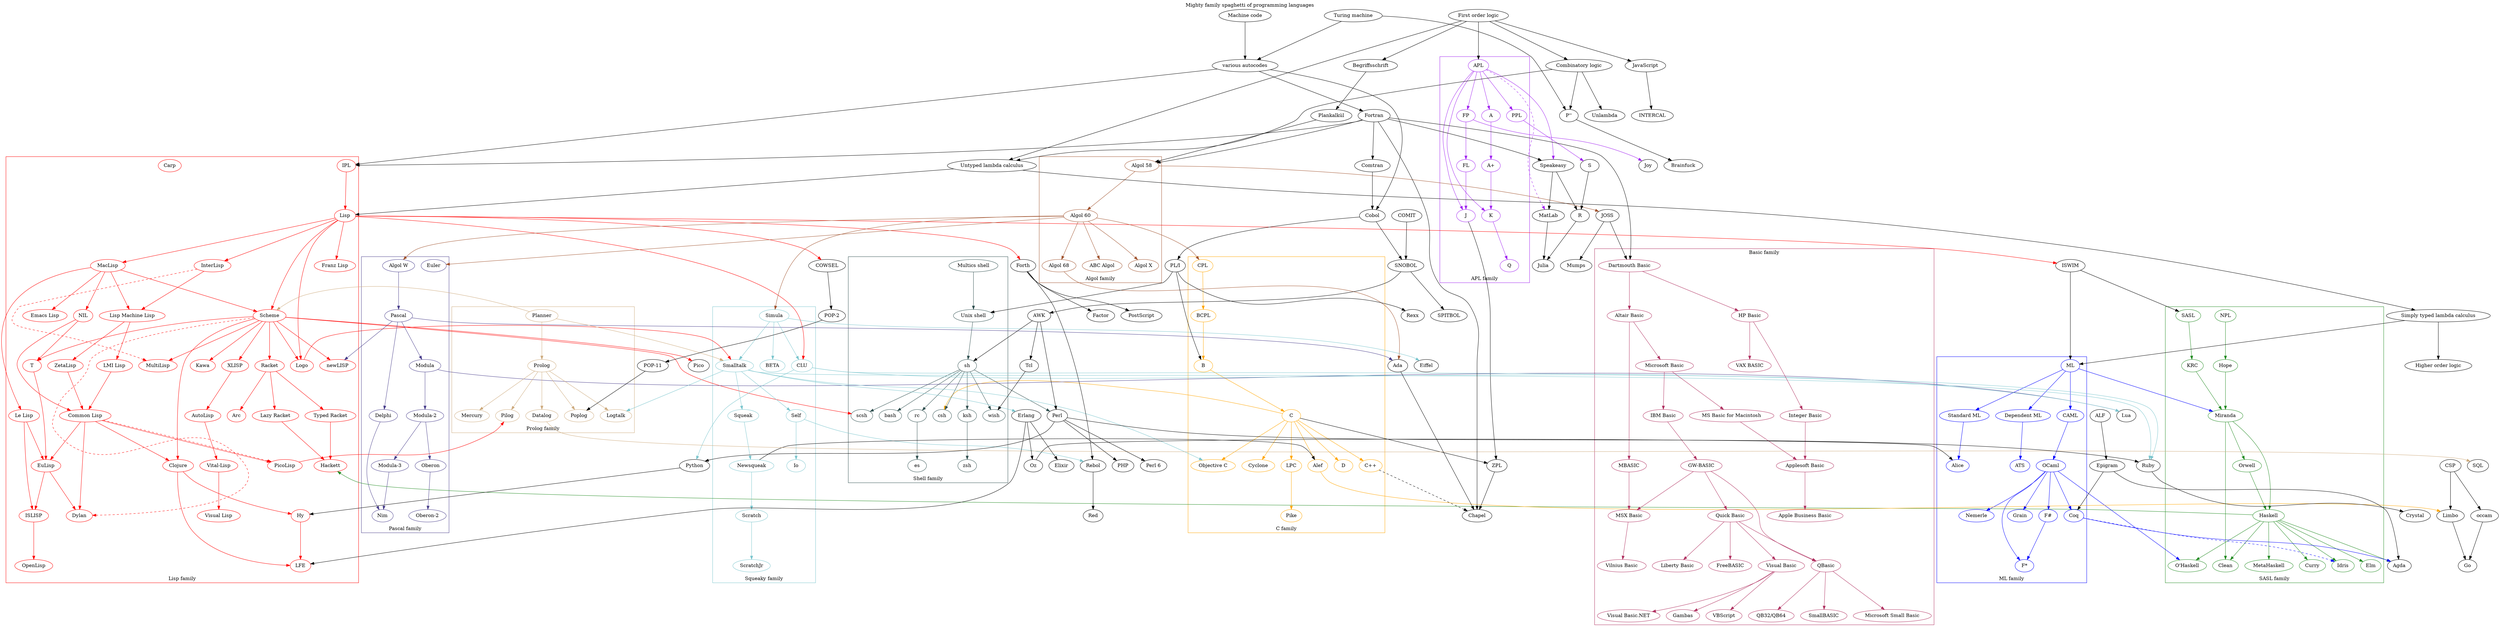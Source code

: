 # -*- graphviz-dot -*-
digraph FP
{
	graph[ranksep=1.5,
	      ratio="compress",
	      overlap=prism,
	      concentrate=true,
	      label="Mighty family spaghetti of programming languages",
	      labelloc=t];

	subgraph cluster_Lisps
	{
		edge[color=red constraint=true];
		node[color=red];
		graph[pencolor=red,
		      label="Lisp family",
		      labelloc=b];

		"IPL" -> "Lisp" -> "InterLisp" -> "Lisp Machine Lisp" -> "ZetaLisp" -> "Common Lisp";
		"Lisp" -> "MacLisp" -> "Lisp Machine Lisp" -> "LMI Lisp" -> "Common Lisp";
		"MacLisp" -> "Scheme" -> "MultiLisp";
		"Scheme" -> "XLISP" -> "AutoLisp" -> "Vital-Lisp" -> "Visual Lisp";
		"MacLisp" -> "Emacs Lisp";
		"MacLisp" -> "NIL" -> "Common Lisp" -> "Dylan";
		"NIL" -> "T";
		"Common Lisp" -> "Clojure" -> "LFE";
		"Scheme" -> "Clojure";
		"Lisp" -> "Logo";
		"Lisp" -> "Franz Lisp";
		"Lisp" -> "Scheme" -> "T";
		"Scheme" -> "Racket" -> "Arc";
		"Racket" -> "Typed Racket" -> "Hackett";
		"Racket" -> "Lazy Racket" -> "Hackett";
		"Scheme" -> "Kawa";
		"Clojure" -> "Hy" -> "LFE";
		"Scheme" -> "newLISP";
		"Scheme" -> "Logo";
		"Common Lisp" -> "PicoLisp";
		"MacLisp" -> "Le Lisp" -> "EuLisp";
		"Le Lisp" -> "ISLISP";
		"Common Lisp" -> "EuLisp" -> "Dylan";
		"T" -> "EuLisp" -> "ISLISP" -> "OpenLisp";
		"Carp";
	}

	subgraph cluster_SASLs
	{
		edge[color=forestgreen constraint=true];
		node[color=forestgreen];
		graph[pencolor=forestgreen,
		      label="SASL family",
		      labelloc=b];

		subgraph foo
		{
			graph[rank=same];

			"NPL";
			"SASL";
		}

		"NPL" -> "Hope" -> "Miranda";
		"SASL" -> "KRC";
		"KRC" -> "Miranda" -> "Clean";
		"Miranda" -> "Orwell" -> "Haskell" -> "MetaHaskell";
		"Miranda" -> "Haskell" -> "Clean";
		"Haskell" -> "Curry";
		"Haskell" -> "O'Haskell";
		"Haskell" -> "Idris";
		"Haskell" -> "Elm";
	}

	subgraph cluster_MLs
	{
		edge[color=blue constraint=true];
		node[color=blue];
		graph[pencolor=blue,
		      label="ML family",
		      labelloc=b];

		"ML" -> "Standard ML" -> "Alice";
		"ML" -> "Dependent ML" -> "ATS";
		"ML" -> "CAML" -> "OCaml" -> "F*";
		"OCaml" -> "F#" -> "F*";
		"OCaml" -> "Nemerle";
		"OCaml" -> "Coq";
		"OCaml" -> "Grain";
	}

	subgraph cluster_APLs
	{
		edge[color=purple constraint=true];
		node[color=purple];
		graph[pencolor=purple,
		      label="APL family",
		      labelloc=b];

		"APL" -> "PPL";
		"APL" -> "J";
		"APL" -> "K" -> "Q";
		"APL" -> "A" -> "A+" -> "K";
		"APL" -> "FP" -> "FL" -> "J";
	}

	subgraph cluster_ALGOLs
	{
		edge[color=sienna constraint=true];
		node[color=sienna];
		graph[pencolor=sienna,
		      label="Algol family",
		      labelloc=b];

		"Algol 58" -> "Algol 60";
		"Algol 60" -> "Algol 68";
		"Algol 60" -> "ABC Algol";
		"Algol 60" -> "Algol X";
	}

	subgraph cluster_Cs
	{
		edge[color=orange constraint=true];
		node[color=orange];
		graph[pencolor=orange,
		      label="C family",
		      labelloc=b];

		"CPL" -> "BCPL";
		"BCPL" -> "B";
		"B" -> "C" -> "D";
		"C" -> "C++";
		"C" -> "Cyclone";
		"C" -> "Objective C";
		"C" -> "Alef";
		"C" -> "LPC" -> "Pike";
	}

	subgraph cluster_Pascals
	{
		edge[color=darkslateblue constraint=true];
		node[color=darkslateblue];
		graph[pencolor=darkslateblue,
		      label="Pascal family",
		      labelloc=b];

		"Euler";
		"Algol W" -> "Pascal";
		"Pascal" -> "Delphi";
		"Pascal" -> "Modula";
		"Delphi" -> "Nim";
		"Modula" -> "Modula-2";
		"Modula-2" -> "Modula-3";
		"Modula-2" -> "Oberon";
		"Modula-3" -> "Nim";
		"Oberon" -> "Oberon-2";
	}

	subgraph cluster_shells
	{
		edge[color=darkslategrey constraint=true];
		node[color=darkslategrey];
		graph[pencolor=darkslategrey,
		      label="Shell family",
		      labelloc=b];

		"Multics shell" -> "Unix shell";
		"Unix shell" -> "sh" -> "bash";
		"sh" -> "rc" -> "es";
		"sh" -> "csh";
		"sh" -> "ksh" -> "zsh";
		"sh" -> "scsh";
		"sh" -> "wish";
	}

	subgraph cluster_Squeakies
	{
		edge[color=cadetblue3 constraint=true];
		node[color=cadetblue3];
		graph[pencolor=cadetblue3,
		      label="Squeaky family",
		      labelloc=b];

		"Simula" -> "BETA";
		"Simula" -> "Smalltalk";
		"Smalltalk" -> "Self";
		"Smalltalk" -> "Squeak";
		"Self" -> "Io";
		"Squeak" -> "Newsqueak";
		"Newsqueak" -> "Scratch";
		"Scratch" -> "ScratchJr"
		"Simula" -> "CLU";
	}

	subgraph cluster_Prolog
	{
		edge[color=burlywood3 constraint=true];
		node[color=burlywood3];
		graph[pencolor=burlywood3,
		      label="Prolog family",
		      clusterrank=local
		      labelloc=b];

		"Planner" -> "Prolog";
		"Prolog" -> "Datalog";
		"Prolog" -> "Logtalk";
		"Prolog" -> "Pilog";
		"Prolog" -> "Poplog";
		"Prolog" -> "Mercury";
	}

	subgraph cluster_Basic
	{
		edge[color=maroon constraint=true];
		node[color=maroon];
		graph[pencolor=maroon,
		      label="Basic family",
		      clusterrank=local];

		"Dartmouth Basic" -> "HP Basic" -> "Integer Basic" -> "Applesoft Basic";
		"HP Basic" -> "VAX BASIC";
		"Dartmouth Basic" -> "Altair Basic" -> "Microsoft Basic" -> "IBM Basic" -> "GW-BASIC";
		"Microsoft Basic" -> "MS Basic for Macintosh" -> "Applesoft Basic" -> "Apple Business Basic";
		"Altair Basic" -> "MBASIC" -> "MSX Basic";
		"GW-BASIC" -> "MSX Basic" -> "Vilnius Basic";
		"GW-BASIC" -> "Quick Basic" -> "Visual Basic" -> "Visual Basic.NET";
		"Visual Basic" -> "Gambas";
		"Visual Basic" -> "VBScript";
		"Quick Basic" -> "QBasic" -> "QB32/QB64";
		"QBasic" -> "SmallBASIC";
		"Quick Basic" -> "Liberty Basic";
		"Quick Basic" -> "FreeBASIC";
		"GW-BASIC" -> "QBasic" -> "Microsoft Small Basic";
	}

	"Datalog" -> "SQL"[color=burlywood3];
	"Planner" -> "Scheme"[color=burlywood3];
	"Planner" -> "Smalltalk"[color=burlywood3];

	"ISWIM" -> "ML";
	"ISWIM" -> "SASL";
	"Lisp" -> "CLU"[color=red]; 
	"Lisp" -> "ISWIM"[color=red];
	"Lisp" -> "COWSEL"[color=red];
	"Lisp" -> "Forth"[color=red];
	"Logo" -> "Smalltalk"[color=red];
	"Scheme" -> "Pico"[color=red];
	"Scheme" -> "scsh"[color=red];

	"Smalltalk" -> "Logtalk"[color=cadetblue3];
	"Smalltalk" -> "Erlang"[color=cadetblue3];
	"Smalltalk" -> "Objective C"[color=cadetblue3];
	"Smalltalk" -> "Ruby"[color=cadetblue3];
	"CLU" -> "Lua"[color=cadetblue3];
	"CLU" -> "Python"[color=cadetblue3];
	"CLU" -> "Ruby"[color=cadetblue3];
	"Simula" -> "Eiffel"[color=cadetblue3];
	"Self" -> "Rebol"[color=cadetblue3];

	"COWSEL" -> "POP-2" -> "POP-11" -> "Poplog";

	"PicoLisp" -> "Pilog"[color=red];

	"Algol 58" -> "JOSS"[color=sienna];
	"Algol 60" -> "Algol W"[color=sienna];
	"Algol 60" -> "Euler"[color=sienna];
	"Algol 60" -> "CPL"[color=sienna];
	"Algol 60" -> "Simula"[color=sienna];
	"Algol 68" -> "Ada"[color=sienna];

	"Ada" -> "Chapel";

	"JOSS" -> "Dartmouth Basic";
	"JOSS" -> "Mumps";
	"Fortran" -> "IPL";
	"Fortran" -> "Dartmouth Basic";
	"Fortran" -> "Chapel";
	"Fortran" -> "Speakeasy" -> "MatLab" -> "Julia";
	"Fortran" -> "Comtran" -> "Cobol" -> "PL/I" -> "Rexx";
	"PL/I" -> "B";
	"PL/I" -> "Unix shell";

	"C" -> "csh"[color=orange];
	"C" -> "ZPL";
	
	"Newsqueak" -> "Alef";
	"Alef" -> "Limbo"[color=orange];
	"CSP" -> "Limbo" -> "Go";
	"CSP" -> "occam" -> "Go";

	"ALF" -> "Epigram" -> "Coq";
	"Epigram" -> "Agda";
	"Erlang" -> "Oz" -> "Alice";
	"Erlang" -> "Elixir";
	"Erlang" -> "LFE";

	"Forth" -> "Rebol" -> "Red";
	"Forth" -> "Factor";
	"Forth" -> "PostScript";

	"Coq" -> "Agda"[color=blue];
	"Haskell" -> "Agda"[color=forestgreen];
	"Haskell" -> "Hackett"[color=forestgreen];

	"Modula" -> "Lua"[color=darkslateblue];
	"Pascal" -> "Ada"[color=darkslateblue];
	"Pascal" -> "newLISP"[color=darkslateblue];

	"OCaml" -> "O'Haskell"[color=blue];
	"ML" -> "Miranda"[color=blue];

	"Cobol" -> "SNOBOL" -> "AWK" -> "Tcl" -> "wish";
	"AWK" -> "Perl" -> "PHP";
	"AWK" -> "sh";
	"COMIT" -> "SNOBOL" -> "SPITBOL";
	"Perl" -> "Perl 6";
	"Perl" -> "Python" -> "Hy";
	"Perl" -> "Ruby" -> "Crystal";
	"sh" -> "Perl"[color=darkslategrey];

	"APL" -> "Speakeasy"[color=purple];
	"J" -> "ZPL" -> "Chapel";
	"FP" -> "Joy"[color=purple];
	"S" -> "R" -> "Julia";
	"Speakeasy" -> "R";
	"PPL" -> "S"[color=purple];

	// subgraph cluster_old
	// {
	// 	pencolor=invis;
	// 	label="";
	// 	newrank=true;
	// }

	"First order logic" -> "Begriffsschrift" -> "Plankalkül";
	"First order logic" -> "Combinatory logic" -> "Untyped lambda calculus";
	"First order logic" -> "Untyped lambda calculus";
	"Untyped lambda calculus" -> "Simply typed lambda calculus" -> "Higher order logic";
	"Turing machine";
	"Simply typed lambda calculus" -> "ML";
	"First order logic" -> "JavaScript" -> "INTERCAL";
	"Turing machine" -> "P''";
	"Combinatory logic" -> "P''" -> "Brainfuck";
	"Combinatory logic" -> "Unlambda";

	"Turing machine" -> "various autocodes" -> "IPL";
	"Machine code" -> "various autocodes" -> "Cobol";
	"various autocodes" -> "Fortran" -> "Algol 58";
	"First order logic" -> "APL";
	"Untyped lambda calculus" -> "Lisp";
	"Plankalkül" -> "Algol 58";

	edge[style=dashed constraint=false];
	splines=true;
	concentrate=false;

	// "APL" -> "Forth"[color=purple];
	"APL" -> "MatLab"[color=purple];
	// "Ada" -> "C++";
	// "Ada" -> "Eiffel";
	// "Ada" -> "Ruby";
	// "Agda" -> "Idris";
	// "Algol 60" -> "Dartmouth Basic"[color=sienna];
	// "Algol 60" -> "PL/I"[color=sienna];
	// "Algol 60" -> "POP-2"[color=sienna];
	// "C" -> "Perl"[color=orange];
	// "C" -> "FreeBASIC"[color=orange];
	"C++" -> "Chapel";
	"Common Lisp" -> "PicoLisp"[color=red];
	// "Common Lisp" -> "Poplog"[color=red];
	"Coq" -> "Idris"[color=blue];
	// "Elm" -> "Grain"[color=forestgreen];
	// "Erlang" -> "Clojure";
	// "Erlang" -> "F#"
	// "Forth" -> "Joy";
	// "Fortran" -> "VAX BASIC";
	// "FP" -> "Haskell"[color=purple];
	// "Haskell" -> "Mercury"[color=forestgreen];
	// "Hope" -> "Mercury"[color=forestgreen];
	// "Hope" -> "Standard ML"[color=forestgreen];
	"InterLisp" -> "MultiLisp"[color=red];
	// "MetaHaskell" -> "Nemerle"[color=forestgreen];
	// "Modula" -> "Go"[color=darkslateblue];
	// "Prolog" -> "Curry"[color=burlywood3];
	// "Prolog" -> "Erlang"[color=burlywood3];
	// "Prolog" -> "Oz"[color=burlywood3];
	// "Prolog" -> "Erlang"[color=burlywood3];
	// "Rexx" -> "Perl";
	// "scsh" -> "newLISP"[color=darkslategrey];
	"Scheme" -> "Dylan"[color=red];
	// "Scheme" -> "K"[color=red];
	// "Scheme" -> "Lua"[color=red];
	// "Scheme" -> "R"[color=red];
	// "Scheme" -> "Tcl"[color=red];
	// "Self" -> "Factor"[color=cadetblue3];
	// "Simula" -> "C++"[color=cadetblue3];
	// "Smalltalk" -> "Dylan"[color=cadetblue3];
	// "SNOBOL" -> "Lua";
	// "Standard ML" -> "Poplog"[color=blue];
}
